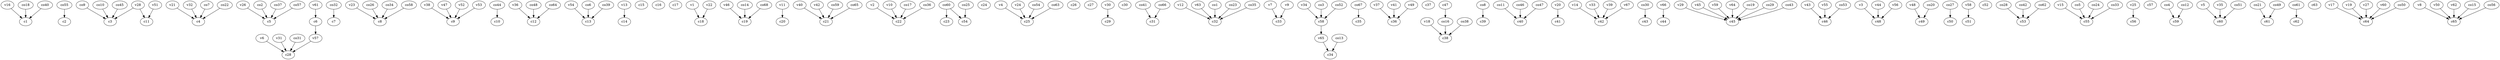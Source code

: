 strict digraph  {
c1;
c2;
c3;
c4;
c5;
c6;
c7;
c8;
c9;
c10;
c11;
c12;
c13;
c14;
c15;
c16;
c17;
c18;
c19;
c20;
c21;
c22;
c23;
c24;
c25;
c26;
c27;
c28;
c29;
c30;
c31;
c32;
c33;
c34;
c35;
c36;
c37;
c38;
c39;
c40;
c41;
c42;
c43;
c44;
c45;
c46;
c47;
c48;
c49;
c50;
c51;
c52;
c53;
c54;
c55;
c56;
c57;
c58;
c59;
c60;
c61;
c62;
c63;
c64;
c65;
v1;
v2;
v3;
v4;
v5;
v6;
v7;
v8;
v9;
v10;
v11;
v12;
v13;
v14;
v15;
v16;
v17;
v18;
v19;
v20;
v21;
v22;
v23;
v24;
v25;
v26;
v27;
v28;
v29;
v30;
v31;
v32;
v33;
v34;
v35;
v36;
v37;
v38;
v39;
v40;
v41;
v42;
v43;
v44;
v45;
v46;
v47;
v48;
v49;
v50;
v51;
v52;
v53;
v54;
v55;
v56;
v57;
v58;
v59;
v60;
v61;
v62;
v63;
v64;
v65;
v66;
v67;
co1;
co2;
co3;
co4;
co5;
co6;
co7;
co8;
co9;
co10;
co11;
co12;
co13;
co14;
co15;
co16;
co17;
co18;
co19;
co20;
co21;
co22;
co23;
co24;
co25;
co26;
co27;
co28;
co29;
co30;
co31;
co32;
co33;
co34;
co35;
co36;
co37;
co38;
co39;
co40;
co41;
co42;
co43;
co44;
co45;
co46;
co47;
co48;
co49;
co50;
co51;
co52;
co53;
co54;
co55;
co56;
co57;
co58;
co59;
co60;
co61;
co62;
co63;
co64;
co65;
co66;
co67;
co68;
c6 -> v57  [weight=1];
c47 -> co16  [weight=1];
c58 -> v65  [weight=1];
v1 -> c18  [weight=1];
v2 -> c22  [weight=1];
v3 -> c48  [weight=1];
v4 -> c25  [weight=1];
v5 -> c60  [weight=1];
v6 -> c28  [weight=1];
v7 -> c33  [weight=1];
v8 -> c65  [weight=1];
v9 -> c33  [weight=1];
v10 -> c22  [weight=1];
v11 -> c20  [weight=1];
v12 -> c32  [weight=1];
v13 -> c14  [weight=1];
v14 -> c42  [weight=1];
v15 -> c55  [weight=1];
v16 -> c1  [weight=1];
v17 -> c64  [weight=1];
v18 -> c38  [weight=1];
v19 -> c64  [weight=1];
v20 -> c41  [weight=1];
v21 -> c4  [weight=1];
v22 -> c18  [weight=1];
v23 -> c8  [weight=1];
v24 -> c25  [weight=1];
v25 -> c56  [weight=1];
v26 -> c5  [weight=1];
v27 -> c64  [weight=1];
v28 -> c11  [weight=1];
v28 -> c3  [weight=1];
v29 -> c45  [weight=1];
v30 -> c29  [weight=1];
v31 -> c28  [weight=1];
v32 -> c4  [weight=1];
v33 -> c42  [weight=1];
v34 -> c58  [weight=1];
v35 -> c60  [weight=1];
v36 -> c12  [weight=1];
v37 -> c36  [weight=1];
v38 -> c9  [weight=1];
v39 -> c42  [weight=1];
v40 -> c21  [weight=1];
v41 -> c36  [weight=1];
v42 -> c21  [weight=1];
v43 -> c46  [weight=1];
v44 -> c48  [weight=1];
v45 -> c45  [weight=1];
v46 -> c19  [weight=1];
v47 -> c9  [weight=1];
v48 -> c49  [weight=1];
v49 -> c36  [weight=1];
v50 -> c65  [weight=1];
v51 -> c11  [weight=1];
v52 -> c9  [weight=1];
v53 -> c9  [weight=1];
v54 -> c13  [weight=1];
v55 -> c46  [weight=1];
v56 -> c48  [weight=1];
v57 -> c28  [weight=1];
v58 -> c51  [weight=1];
v59 -> c45  [weight=1];
v60 -> c64  [weight=1];
v61 -> c6  [weight=1];
v62 -> c65  [weight=1];
v63 -> c32  [weight=1];
v64 -> c45  [weight=1];
v65 -> c34  [weight=1];
v66 -> c44  [weight=1];
v67 -> c42  [weight=1];
co1 -> c32  [weight=1];
co2 -> c5  [weight=1];
co3 -> c58  [weight=1];
co4 -> c59  [weight=1];
co5 -> c55  [weight=1];
co6 -> c13  [weight=1];
co7 -> c4  [weight=1];
co8 -> c39  [weight=1];
co9 -> c3  [weight=1];
co10 -> c3  [weight=1];
co11 -> c40  [weight=1];
co12 -> c59  [weight=1];
co13 -> c34  [weight=1];
co14 -> c19  [weight=1];
co15 -> c65  [weight=1];
co16 -> c38  [weight=1];
co17 -> c22  [weight=1];
co18 -> c1  [weight=1];
co19 -> c45  [weight=1];
co20 -> c49  [weight=1];
co21 -> c61  [weight=1];
co22 -> c4  [weight=1];
co23 -> c32  [weight=1];
co24 -> c55  [weight=1];
co25 -> c54  [weight=1];
co26 -> c8  [weight=1];
co27 -> c50  [weight=1];
co28 -> c53  [weight=1];
co29 -> c45  [weight=1];
co30 -> c43  [weight=1];
co31 -> c28  [weight=1];
co32 -> c7  [weight=1];
co33 -> c55  [weight=1];
co34 -> c8  [weight=1];
co35 -> c32  [weight=1];
co36 -> c22  [weight=1];
co37 -> c5  [weight=1];
co38 -> c38  [weight=1];
co39 -> c13  [weight=1];
co40 -> c1  [weight=1];
co41 -> c31  [weight=1];
co42 -> c53  [weight=1];
co43 -> c45  [weight=1];
co44 -> c10  [weight=1];
co45 -> c3  [weight=1];
co46 -> c40  [weight=1];
co47 -> c40  [weight=1];
co48 -> c12  [weight=1];
co49 -> c61  [weight=1];
co50 -> c64  [weight=1];
co51 -> c60  [weight=1];
co52 -> c58  [weight=1];
co53 -> c46  [weight=1];
co54 -> c25  [weight=1];
co55 -> c2  [weight=1];
co56 -> c65  [weight=1];
co57 -> c5  [weight=1];
co58 -> c8  [weight=1];
co59 -> c21  [weight=1];
co60 -> c54  [weight=1];
co60 -> c23  [weight=1];
co61 -> c62  [weight=1];
co62 -> c53  [weight=1];
co63 -> c25  [weight=1];
co64 -> c12  [weight=1];
co65 -> c21  [weight=1];
co66 -> c31  [weight=1];
co67 -> c35  [weight=1];
co68 -> c19  [weight=1];
}

